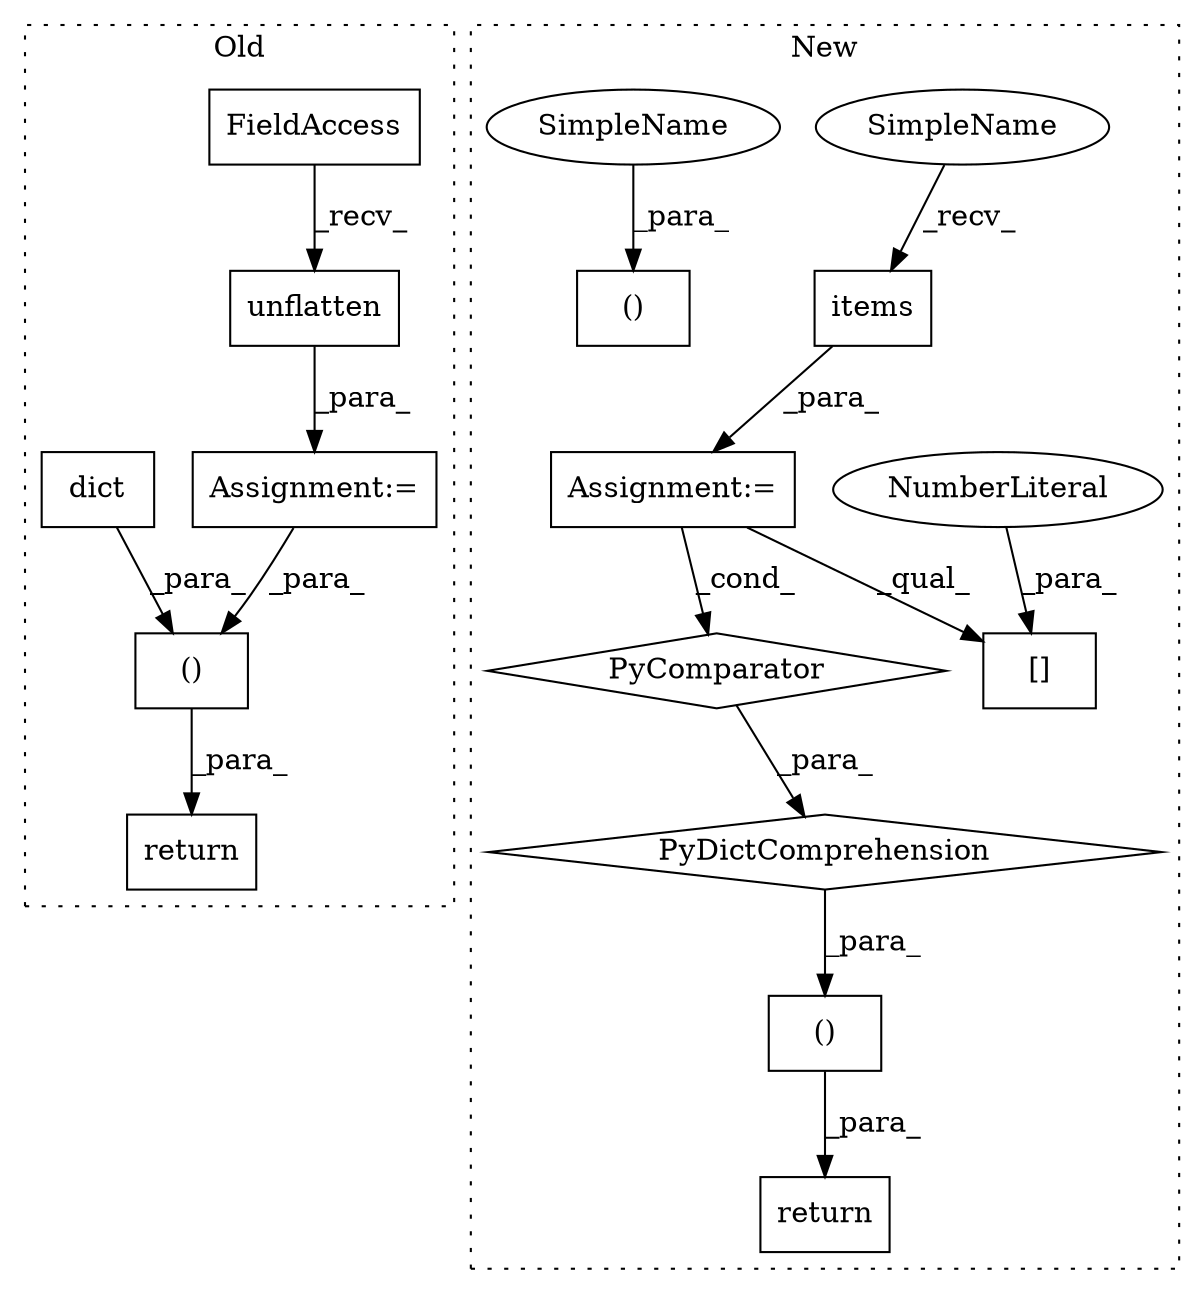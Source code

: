 digraph G {
subgraph cluster0 {
1 [label="unflatten" a="32" s="2780,2816" l="10,1" shape="box"];
3 [label="return" a="41" s="2957" l="12" shape="box"];
4 [label="()" a="106" s="2969" l="37" shape="box"];
6 [label="FieldAccess" a="22" s="2762" l="17" shape="box"];
12 [label="Assignment:=" a="7" s="2761" l="1" shape="box"];
15 [label="dict" a="32" s="2988,3005" l="5,1" shape="box"];
label = "Old";
style="dotted";
}
subgraph cluster1 {
2 [label="return" a="41" s="2726" l="12" shape="box"];
5 [label="()" a="106" s="2738" l="148" shape="box"];
7 [label="PyDictComprehension" a="110" s="2772" l="121" shape="diamond"];
8 [label="PyComparator" a="113" s="2850" l="35" shape="diamond"];
9 [label="Assignment:=" a="7" s="2850" l="35" shape="box"];
10 [label="[]" a="2" s="2778,2781" l="2,1" shape="box"];
11 [label="NumberLiteral" a="34" s="2780" l="1" shape="ellipse"];
13 [label="items" a="32" s="2869" l="7" shape="box"];
14 [label="()" a="106" s="2647" l="31" shape="box"];
16 [label="SimpleName" a="42" s="2857" l="11" shape="ellipse"];
17 [label="SimpleName" a="42" s="2667" l="11" shape="ellipse"];
label = "New";
style="dotted";
}
1 -> 12 [label="_para_"];
4 -> 3 [label="_para_"];
5 -> 2 [label="_para_"];
6 -> 1 [label="_recv_"];
7 -> 5 [label="_para_"];
8 -> 7 [label="_para_"];
9 -> 8 [label="_cond_"];
9 -> 10 [label="_qual_"];
11 -> 10 [label="_para_"];
12 -> 4 [label="_para_"];
13 -> 9 [label="_para_"];
15 -> 4 [label="_para_"];
16 -> 13 [label="_recv_"];
17 -> 14 [label="_para_"];
}